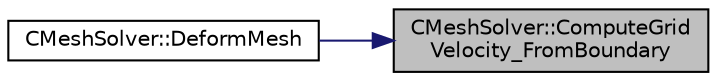 digraph "CMeshSolver::ComputeGridVelocity_FromBoundary"
{
 // LATEX_PDF_SIZE
  edge [fontname="Helvetica",fontsize="10",labelfontname="Helvetica",labelfontsize="10"];
  node [fontname="Helvetica",fontsize="10",shape=record];
  rankdir="RL";
  Node1 [label="CMeshSolver::ComputeGrid\lVelocity_FromBoundary",height=0.2,width=0.4,color="black", fillcolor="grey75", style="filled", fontcolor="black",tooltip="Compute the grid velocity form the velocity at deformable boundary."];
  Node1 -> Node2 [dir="back",color="midnightblue",fontsize="10",style="solid",fontname="Helvetica"];
  Node2 [label="CMeshSolver::DeformMesh",height=0.2,width=0.4,color="black", fillcolor="white", style="filled",URL="$classCMeshSolver.html#a573e4ddd63b680f5705f402ec317820b",tooltip="Grid deformation using the linear elasticity equations."];
}
